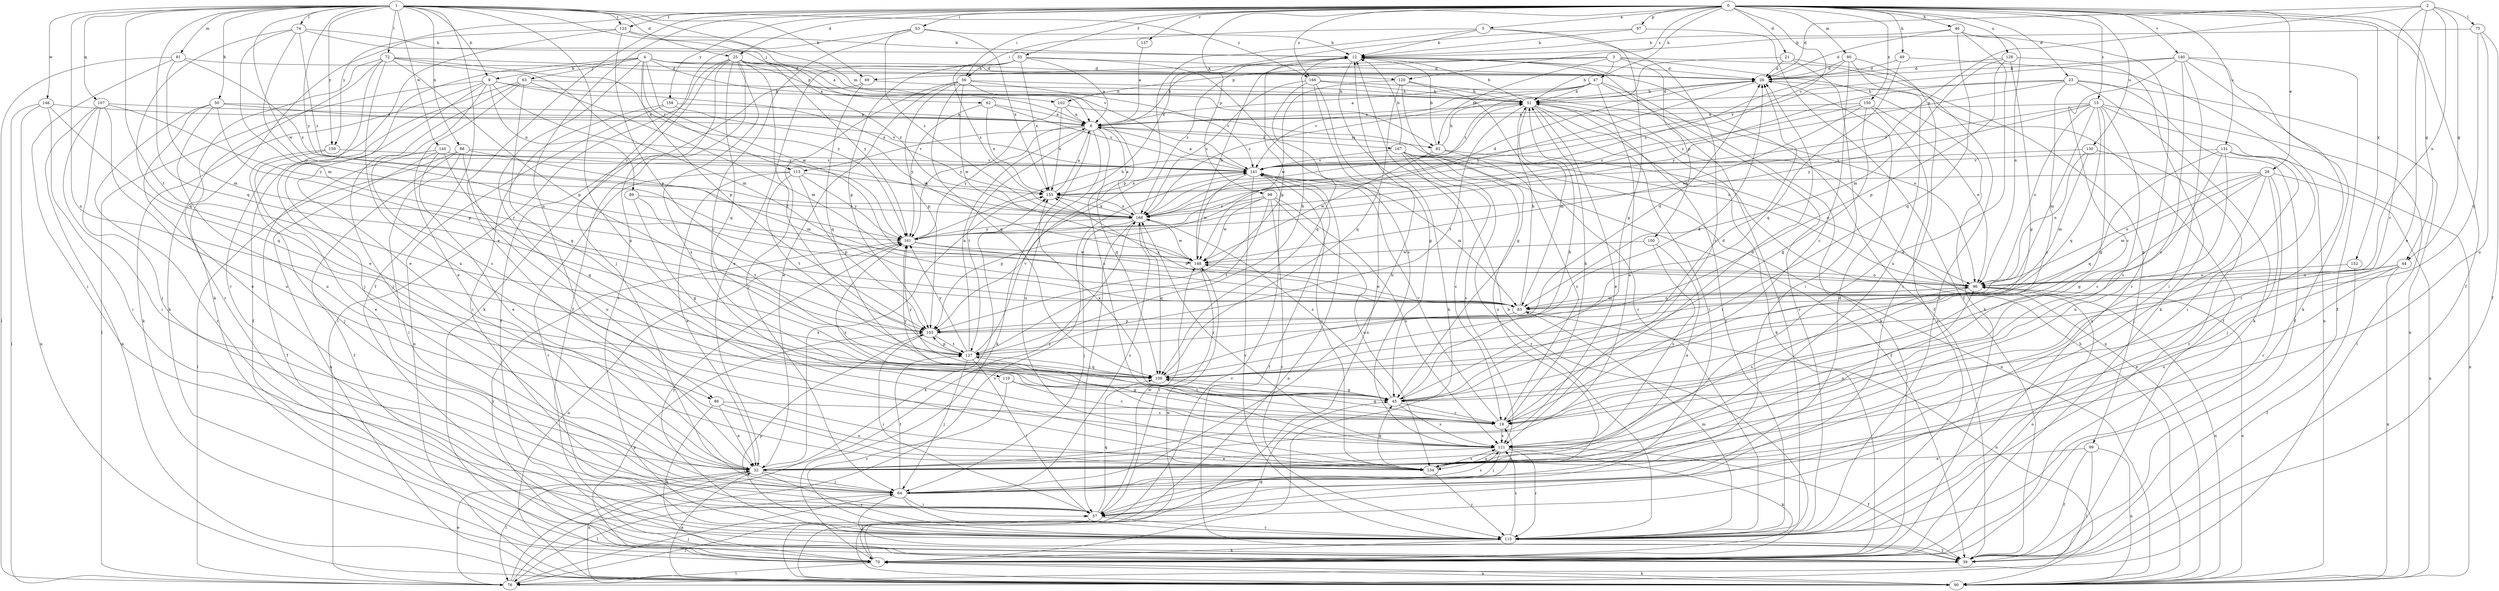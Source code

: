 strict digraph  {
0;
1;
2;
3;
4;
5;
6;
9;
12;
15;
19;
21;
23;
25;
26;
28;
32;
33;
39;
44;
45;
46;
47;
49;
50;
51;
53;
56;
57;
62;
63;
64;
69;
70;
72;
74;
75;
76;
80;
81;
82;
83;
86;
88;
89;
90;
96;
97;
98;
99;
100;
102;
103;
107;
109;
110;
113;
115;
120;
121;
123;
127;
128;
130;
131;
134;
137;
140;
141;
145;
146;
148;
150;
152;
155;
158;
159;
161;
166;
167;
168;
0 -> 5  [label=a];
0 -> 15  [label=c];
0 -> 21  [label=d];
0 -> 23  [label=d];
0 -> 25  [label=d];
0 -> 28  [label=e];
0 -> 32  [label=e];
0 -> 33  [label=f];
0 -> 39  [label=f];
0 -> 44  [label=g];
0 -> 46  [label=h];
0 -> 47  [label=h];
0 -> 49  [label=h];
0 -> 53  [label=i];
0 -> 56  [label=i];
0 -> 80  [label=m];
0 -> 86  [label=n];
0 -> 97  [label=p];
0 -> 98  [label=p];
0 -> 120  [label=s];
0 -> 123  [label=t];
0 -> 128  [label=u];
0 -> 130  [label=u];
0 -> 131  [label=u];
0 -> 137  [label=v];
0 -> 140  [label=v];
0 -> 141  [label=v];
0 -> 150  [label=x];
0 -> 152  [label=x];
0 -> 158  [label=y];
0 -> 159  [label=y];
0 -> 166  [label=z];
1 -> 9  [label=b];
1 -> 25  [label=d];
1 -> 39  [label=f];
1 -> 50  [label=h];
1 -> 62  [label=j];
1 -> 69  [label=k];
1 -> 72  [label=l];
1 -> 74  [label=l];
1 -> 81  [label=m];
1 -> 82  [label=m];
1 -> 86  [label=n];
1 -> 88  [label=n];
1 -> 107  [label=q];
1 -> 109  [label=q];
1 -> 123  [label=t];
1 -> 127  [label=t];
1 -> 134  [label=u];
1 -> 145  [label=w];
1 -> 146  [label=w];
1 -> 148  [label=w];
1 -> 159  [label=y];
1 -> 161  [label=y];
1 -> 166  [label=z];
2 -> 19  [label=c];
2 -> 26  [label=d];
2 -> 32  [label=e];
2 -> 44  [label=g];
2 -> 75  [label=l];
2 -> 96  [label=o];
2 -> 155  [label=x];
3 -> 51  [label=h];
3 -> 69  [label=k];
3 -> 70  [label=k];
3 -> 82  [label=m];
3 -> 99  [label=p];
3 -> 100  [label=p];
3 -> 102  [label=p];
4 -> 6  [label=a];
4 -> 9  [label=b];
4 -> 26  [label=d];
4 -> 32  [label=e];
4 -> 63  [label=j];
4 -> 102  [label=p];
4 -> 103  [label=p];
4 -> 110  [label=r];
4 -> 113  [label=r];
4 -> 120  [label=s];
4 -> 148  [label=w];
5 -> 12  [label=b];
5 -> 45  [label=g];
5 -> 56  [label=i];
5 -> 103  [label=p];
5 -> 121  [label=s];
6 -> 12  [label=b];
6 -> 70  [label=k];
6 -> 82  [label=m];
6 -> 109  [label=q];
6 -> 113  [label=r];
6 -> 127  [label=t];
6 -> 134  [label=u];
6 -> 161  [label=y];
6 -> 167  [label=z];
9 -> 51  [label=h];
9 -> 64  [label=j];
9 -> 70  [label=k];
9 -> 76  [label=l];
9 -> 89  [label=n];
9 -> 121  [label=s];
9 -> 155  [label=x];
9 -> 161  [label=y];
12 -> 26  [label=d];
12 -> 39  [label=f];
12 -> 70  [label=k];
12 -> 103  [label=p];
12 -> 115  [label=r];
12 -> 168  [label=z];
15 -> 6  [label=a];
15 -> 45  [label=g];
15 -> 57  [label=i];
15 -> 76  [label=l];
15 -> 83  [label=m];
15 -> 96  [label=o];
15 -> 109  [label=q];
15 -> 121  [label=s];
15 -> 141  [label=v];
15 -> 161  [label=y];
19 -> 26  [label=d];
19 -> 51  [label=h];
19 -> 109  [label=q];
19 -> 121  [label=s];
19 -> 127  [label=t];
19 -> 141  [label=v];
19 -> 161  [label=y];
21 -> 26  [label=d];
21 -> 57  [label=i];
21 -> 115  [label=r];
21 -> 168  [label=z];
23 -> 19  [label=c];
23 -> 39  [label=f];
23 -> 51  [label=h];
23 -> 70  [label=k];
23 -> 90  [label=n];
23 -> 161  [label=y];
23 -> 168  [label=z];
25 -> 26  [label=d];
25 -> 39  [label=f];
25 -> 70  [label=k];
25 -> 76  [label=l];
25 -> 109  [label=q];
25 -> 115  [label=r];
25 -> 121  [label=s];
25 -> 127  [label=t];
25 -> 161  [label=y];
25 -> 168  [label=z];
26 -> 39  [label=f];
26 -> 51  [label=h];
26 -> 161  [label=y];
28 -> 45  [label=g];
28 -> 64  [label=j];
28 -> 83  [label=m];
28 -> 90  [label=n];
28 -> 96  [label=o];
28 -> 115  [label=r];
28 -> 134  [label=u];
28 -> 155  [label=x];
32 -> 64  [label=j];
32 -> 76  [label=l];
32 -> 90  [label=n];
32 -> 115  [label=r];
32 -> 155  [label=x];
32 -> 168  [label=z];
33 -> 6  [label=a];
33 -> 26  [label=d];
33 -> 32  [label=e];
33 -> 103  [label=p];
33 -> 121  [label=s];
33 -> 155  [label=x];
33 -> 168  [label=z];
44 -> 32  [label=e];
44 -> 90  [label=n];
44 -> 96  [label=o];
44 -> 127  [label=t];
44 -> 134  [label=u];
45 -> 19  [label=c];
45 -> 26  [label=d];
45 -> 51  [label=h];
45 -> 121  [label=s];
45 -> 155  [label=x];
45 -> 161  [label=y];
45 -> 168  [label=z];
46 -> 12  [label=b];
46 -> 26  [label=d];
46 -> 32  [label=e];
46 -> 96  [label=o];
46 -> 109  [label=q];
46 -> 115  [label=r];
47 -> 6  [label=a];
47 -> 32  [label=e];
47 -> 51  [label=h];
47 -> 70  [label=k];
47 -> 115  [label=r];
47 -> 141  [label=v];
47 -> 168  [label=z];
49 -> 26  [label=d];
49 -> 90  [label=n];
49 -> 109  [label=q];
50 -> 6  [label=a];
50 -> 32  [label=e];
50 -> 103  [label=p];
50 -> 115  [label=r];
50 -> 134  [label=u];
50 -> 141  [label=v];
51 -> 6  [label=a];
51 -> 12  [label=b];
51 -> 26  [label=d];
51 -> 32  [label=e];
51 -> 57  [label=i];
51 -> 70  [label=k];
51 -> 83  [label=m];
51 -> 90  [label=n];
51 -> 115  [label=r];
51 -> 127  [label=t];
53 -> 12  [label=b];
53 -> 19  [label=c];
53 -> 64  [label=j];
53 -> 155  [label=x];
53 -> 168  [label=z];
56 -> 32  [label=e];
56 -> 51  [label=h];
56 -> 64  [label=j];
56 -> 103  [label=p];
56 -> 109  [label=q];
56 -> 121  [label=s];
56 -> 141  [label=v];
56 -> 148  [label=w];
57 -> 26  [label=d];
57 -> 76  [label=l];
57 -> 109  [label=q];
57 -> 115  [label=r];
57 -> 148  [label=w];
62 -> 6  [label=a];
62 -> 141  [label=v];
62 -> 155  [label=x];
62 -> 161  [label=y];
63 -> 32  [label=e];
63 -> 39  [label=f];
63 -> 45  [label=g];
63 -> 51  [label=h];
63 -> 64  [label=j];
63 -> 83  [label=m];
64 -> 12  [label=b];
64 -> 19  [label=c];
64 -> 39  [label=f];
64 -> 57  [label=i];
64 -> 76  [label=l];
64 -> 115  [label=r];
64 -> 121  [label=s];
64 -> 127  [label=t];
64 -> 168  [label=z];
69 -> 39  [label=f];
69 -> 51  [label=h];
69 -> 109  [label=q];
70 -> 12  [label=b];
70 -> 45  [label=g];
70 -> 76  [label=l];
70 -> 90  [label=n];
70 -> 96  [label=o];
70 -> 103  [label=p];
70 -> 148  [label=w];
70 -> 161  [label=y];
72 -> 26  [label=d];
72 -> 32  [label=e];
72 -> 70  [label=k];
72 -> 83  [label=m];
72 -> 103  [label=p];
72 -> 115  [label=r];
72 -> 134  [label=u];
72 -> 161  [label=y];
74 -> 6  [label=a];
74 -> 12  [label=b];
74 -> 83  [label=m];
74 -> 96  [label=o];
74 -> 109  [label=q];
74 -> 168  [label=z];
75 -> 12  [label=b];
75 -> 39  [label=f];
75 -> 109  [label=q];
75 -> 134  [label=u];
76 -> 32  [label=e];
76 -> 64  [label=j];
76 -> 141  [label=v];
76 -> 155  [label=x];
80 -> 19  [label=c];
80 -> 26  [label=d];
80 -> 57  [label=i];
80 -> 134  [label=u];
80 -> 168  [label=z];
81 -> 26  [label=d];
81 -> 57  [label=i];
81 -> 76  [label=l];
81 -> 83  [label=m];
81 -> 168  [label=z];
82 -> 12  [label=b];
82 -> 19  [label=c];
82 -> 51  [label=h];
82 -> 96  [label=o];
82 -> 148  [label=w];
83 -> 51  [label=h];
83 -> 90  [label=n];
83 -> 96  [label=o];
83 -> 103  [label=p];
83 -> 148  [label=w];
83 -> 155  [label=x];
86 -> 19  [label=c];
86 -> 32  [label=e];
86 -> 70  [label=k];
86 -> 134  [label=u];
88 -> 39  [label=f];
88 -> 57  [label=i];
88 -> 76  [label=l];
88 -> 83  [label=m];
88 -> 134  [label=u];
88 -> 141  [label=v];
89 -> 45  [label=g];
89 -> 127  [label=t];
89 -> 168  [label=z];
90 -> 32  [label=e];
90 -> 51  [label=h];
90 -> 70  [label=k];
90 -> 96  [label=o];
90 -> 141  [label=v];
96 -> 83  [label=m];
96 -> 90  [label=n];
96 -> 121  [label=s];
97 -> 12  [label=b];
97 -> 39  [label=f];
97 -> 155  [label=x];
98 -> 103  [label=p];
98 -> 115  [label=r];
98 -> 121  [label=s];
98 -> 127  [label=t];
98 -> 134  [label=u];
98 -> 148  [label=w];
98 -> 168  [label=z];
99 -> 32  [label=e];
99 -> 39  [label=f];
99 -> 76  [label=l];
99 -> 90  [label=n];
100 -> 32  [label=e];
100 -> 121  [label=s];
100 -> 148  [label=w];
102 -> 6  [label=a];
102 -> 96  [label=o];
102 -> 155  [label=x];
102 -> 161  [label=y];
103 -> 26  [label=d];
103 -> 57  [label=i];
103 -> 127  [label=t];
107 -> 6  [label=a];
107 -> 57  [label=i];
107 -> 64  [label=j];
107 -> 90  [label=n];
107 -> 134  [label=u];
107 -> 161  [label=y];
109 -> 26  [label=d];
109 -> 45  [label=g];
109 -> 161  [label=y];
110 -> 19  [label=c];
110 -> 45  [label=g];
110 -> 115  [label=r];
113 -> 32  [label=e];
113 -> 103  [label=p];
113 -> 115  [label=r];
113 -> 127  [label=t];
113 -> 155  [label=x];
113 -> 161  [label=y];
115 -> 39  [label=f];
115 -> 70  [label=k];
115 -> 83  [label=m];
115 -> 103  [label=p];
115 -> 121  [label=s];
115 -> 161  [label=y];
120 -> 45  [label=g];
120 -> 51  [label=h];
120 -> 109  [label=q];
120 -> 115  [label=r];
120 -> 148  [label=w];
121 -> 32  [label=e];
121 -> 39  [label=f];
121 -> 64  [label=j];
121 -> 70  [label=k];
121 -> 115  [label=r];
121 -> 134  [label=u];
121 -> 168  [label=z];
123 -> 12  [label=b];
123 -> 70  [label=k];
123 -> 103  [label=p];
123 -> 115  [label=r];
123 -> 141  [label=v];
127 -> 6  [label=a];
127 -> 12  [label=b];
127 -> 57  [label=i];
127 -> 64  [label=j];
127 -> 103  [label=p];
127 -> 109  [label=q];
127 -> 141  [label=v];
127 -> 161  [label=y];
128 -> 26  [label=d];
128 -> 45  [label=g];
128 -> 70  [label=k];
128 -> 83  [label=m];
128 -> 103  [label=p];
130 -> 83  [label=m];
130 -> 96  [label=o];
130 -> 115  [label=r];
130 -> 141  [label=v];
131 -> 19  [label=c];
131 -> 64  [label=j];
131 -> 90  [label=n];
131 -> 109  [label=q];
131 -> 134  [label=u];
131 -> 141  [label=v];
134 -> 45  [label=g];
134 -> 96  [label=o];
134 -> 115  [label=r];
134 -> 121  [label=s];
137 -> 6  [label=a];
140 -> 19  [label=c];
140 -> 26  [label=d];
140 -> 39  [label=f];
140 -> 57  [label=i];
140 -> 70  [label=k];
140 -> 115  [label=r];
140 -> 121  [label=s];
140 -> 141  [label=v];
141 -> 6  [label=a];
141 -> 39  [label=f];
141 -> 83  [label=m];
141 -> 90  [label=n];
141 -> 115  [label=r];
141 -> 134  [label=u];
141 -> 148  [label=w];
141 -> 155  [label=x];
145 -> 32  [label=e];
145 -> 39  [label=f];
145 -> 45  [label=g];
145 -> 90  [label=n];
145 -> 141  [label=v];
146 -> 6  [label=a];
146 -> 57  [label=i];
146 -> 76  [label=l];
146 -> 90  [label=n];
146 -> 109  [label=q];
148 -> 12  [label=b];
148 -> 57  [label=i];
148 -> 96  [label=o];
150 -> 6  [label=a];
150 -> 45  [label=g];
150 -> 96  [label=o];
150 -> 115  [label=r];
150 -> 148  [label=w];
150 -> 168  [label=z];
152 -> 39  [label=f];
152 -> 96  [label=o];
155 -> 6  [label=a];
155 -> 168  [label=z];
158 -> 6  [label=a];
158 -> 57  [label=i];
158 -> 90  [label=n];
158 -> 148  [label=w];
159 -> 32  [label=e];
159 -> 64  [label=j];
159 -> 141  [label=v];
161 -> 51  [label=h];
161 -> 90  [label=n];
161 -> 96  [label=o];
161 -> 148  [label=w];
166 -> 45  [label=g];
166 -> 51  [label=h];
166 -> 90  [label=n];
166 -> 96  [label=o];
166 -> 109  [label=q];
166 -> 168  [label=z];
167 -> 12  [label=b];
167 -> 19  [label=c];
167 -> 39  [label=f];
167 -> 90  [label=n];
167 -> 115  [label=r];
167 -> 121  [label=s];
167 -> 134  [label=u];
167 -> 141  [label=v];
168 -> 6  [label=a];
168 -> 26  [label=d];
168 -> 57  [label=i];
168 -> 64  [label=j];
168 -> 109  [label=q];
168 -> 148  [label=w];
168 -> 155  [label=x];
168 -> 161  [label=y];
}
